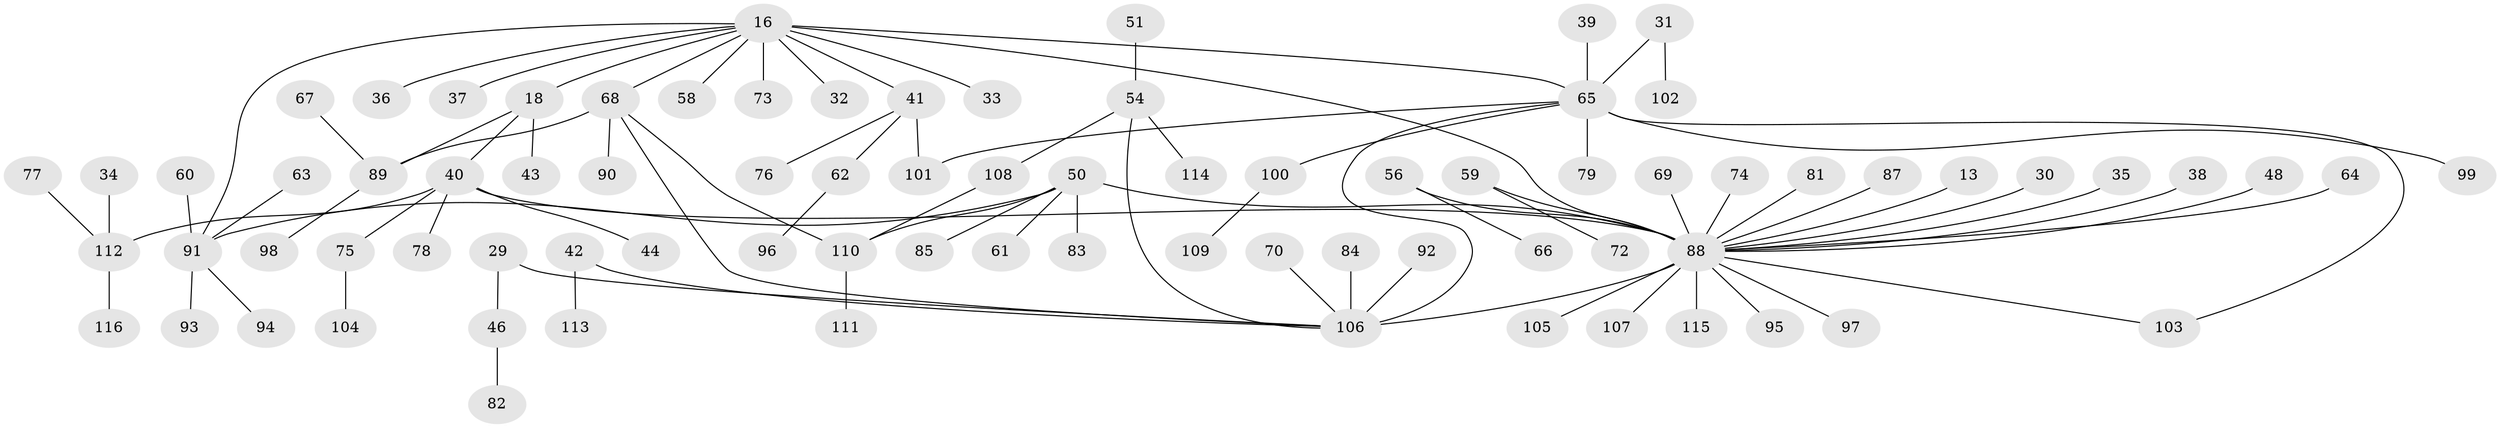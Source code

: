// original degree distribution, {5: 0.04310344827586207, 15: 0.008620689655172414, 9: 0.008620689655172414, 20: 0.008620689655172414, 10: 0.008620689655172414, 2: 0.20689655172413793, 8: 0.008620689655172414, 11: 0.008620689655172414, 4: 0.034482758620689655, 1: 0.5517241379310345, 7: 0.008620689655172414, 3: 0.09482758620689655, 6: 0.008620689655172414}
// Generated by graph-tools (version 1.1) at 2025/52/03/04/25 21:52:00]
// undirected, 81 vertices, 89 edges
graph export_dot {
graph [start="1"]
  node [color=gray90,style=filled];
  13;
  16 [super="+2"];
  18 [super="+1"];
  29;
  30;
  31;
  32;
  33 [super="+10"];
  34;
  35;
  36;
  37;
  38;
  39;
  40 [super="+21"];
  41;
  42;
  43;
  44;
  46;
  48;
  50 [super="+22"];
  51;
  54 [super="+23"];
  56;
  58;
  59;
  60;
  61;
  62;
  63;
  64;
  65 [super="+24"];
  66;
  67;
  68 [super="+45+53"];
  69;
  70;
  72;
  73;
  74;
  75;
  76;
  77;
  78;
  79;
  81;
  82;
  83;
  84;
  85;
  87;
  88 [super="+9+4"];
  89 [super="+14+71+86"];
  90;
  91 [super="+15+25+57"];
  92;
  93;
  94;
  95;
  96;
  97;
  98;
  99;
  100;
  101;
  102;
  103;
  104;
  105;
  106 [super="+7+52"];
  107;
  108;
  109;
  110 [super="+80"];
  111;
  112 [super="+28"];
  113;
  114;
  115;
  116;
  13 -- 88;
  16 -- 18 [weight=2];
  16 -- 36 [weight=2];
  16 -- 37;
  16 -- 32;
  16 -- 41;
  16 -- 73;
  16 -- 88 [weight=4];
  16 -- 58;
  16 -- 91;
  16 -- 33;
  16 -- 68;
  16 -- 65;
  18 -- 43;
  18 -- 40;
  18 -- 89 [weight=2];
  29 -- 46;
  29 -- 106;
  30 -- 88;
  31 -- 102;
  31 -- 65;
  34 -- 112;
  35 -- 88;
  38 -- 88;
  39 -- 65;
  40 -- 44;
  40 -- 75;
  40 -- 78;
  40 -- 88 [weight=2];
  40 -- 112;
  41 -- 62;
  41 -- 76;
  41 -- 101;
  42 -- 113;
  42 -- 106;
  46 -- 82;
  48 -- 88;
  50 -- 61;
  50 -- 88 [weight=2];
  50 -- 83;
  50 -- 85;
  50 -- 91;
  50 -- 110;
  51 -- 54;
  54 -- 108;
  54 -- 114;
  54 -- 106;
  56 -- 66;
  56 -- 88;
  59 -- 72;
  59 -- 88;
  60 -- 91;
  62 -- 96;
  63 -- 91;
  64 -- 88;
  65 -- 99;
  65 -- 100;
  65 -- 101;
  65 -- 103;
  65 -- 106;
  65 -- 79;
  67 -- 89;
  68 -- 90;
  68 -- 89;
  68 -- 106;
  68 -- 110;
  69 -- 88;
  70 -- 106;
  74 -- 88;
  75 -- 104;
  77 -- 112;
  81 -- 88;
  84 -- 106;
  87 -- 88;
  88 -- 103;
  88 -- 105;
  88 -- 106 [weight=3];
  88 -- 95;
  88 -- 97;
  88 -- 107;
  88 -- 115;
  89 -- 98 [weight=2];
  91 -- 94;
  91 -- 93;
  92 -- 106;
  100 -- 109;
  108 -- 110;
  110 -- 111;
  112 -- 116;
}
